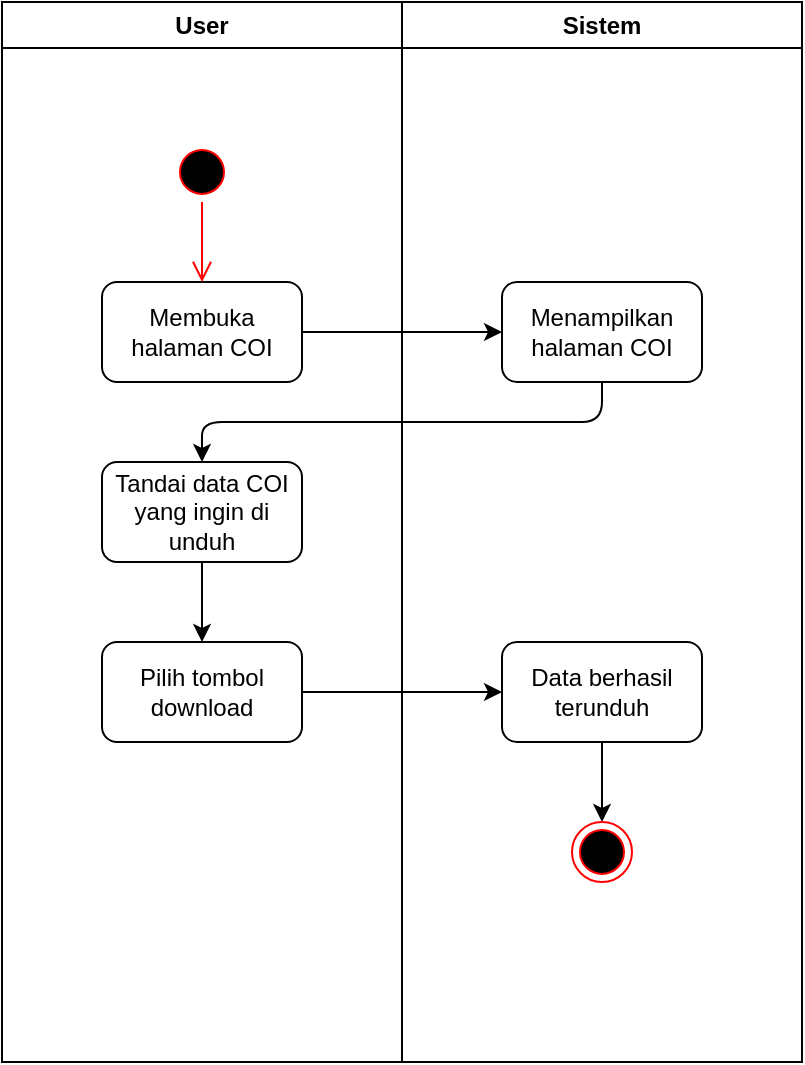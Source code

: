 <mxfile>
    <diagram id="uKC25-JIow0MuAVm9tWb" name="Page-1">
        <mxGraphModel dx="1360" dy="542" grid="1" gridSize="10" guides="1" tooltips="1" connect="1" arrows="1" fold="1" page="1" pageScale="1" pageWidth="850" pageHeight="1100" math="0" shadow="0">
            <root>
                <mxCell id="0"/>
                <mxCell id="1" parent="0"/>
                <mxCell id="6" value="User" style="swimlane;whiteSpace=wrap;html=1;startSize=23;" vertex="1" parent="1">
                    <mxGeometry x="120" y="110" width="200" height="530" as="geometry"/>
                </mxCell>
                <mxCell id="7" value="Membuka halaman COI" style="rounded=1;whiteSpace=wrap;html=1;" vertex="1" parent="6">
                    <mxGeometry x="50" y="140" width="100" height="50" as="geometry"/>
                </mxCell>
                <mxCell id="8" value="" style="ellipse;html=1;shape=startState;fillColor=#000000;strokeColor=#ff0000;" vertex="1" parent="6">
                    <mxGeometry x="85" y="70" width="30" height="30" as="geometry"/>
                </mxCell>
                <mxCell id="9" value="" style="edgeStyle=orthogonalEdgeStyle;html=1;verticalAlign=bottom;endArrow=open;endSize=8;strokeColor=#ff0000;entryX=0.5;entryY=0;entryDx=0;entryDy=0;" edge="1" parent="6" source="8" target="7">
                    <mxGeometry relative="1" as="geometry">
                        <mxPoint x="100" y="160" as="targetPoint"/>
                    </mxGeometry>
                </mxCell>
                <mxCell id="10" value="" style="edgeStyle=none;html=1;" edge="1" parent="6" source="11" target="12">
                    <mxGeometry relative="1" as="geometry"/>
                </mxCell>
                <mxCell id="11" value="Tandai data COI yang ingin di unduh" style="rounded=1;whiteSpace=wrap;html=1;" vertex="1" parent="6">
                    <mxGeometry x="50" y="230" width="100" height="50" as="geometry"/>
                </mxCell>
                <mxCell id="12" value="Pilih tombol download" style="rounded=1;whiteSpace=wrap;html=1;" vertex="1" parent="6">
                    <mxGeometry x="50" y="320" width="100" height="50" as="geometry"/>
                </mxCell>
                <mxCell id="13" value="Sistem" style="swimlane;whiteSpace=wrap;html=1;startSize=23;" vertex="1" parent="1">
                    <mxGeometry x="320" y="110" width="200" height="530" as="geometry"/>
                </mxCell>
                <mxCell id="14" value="Menampilkan halaman COI" style="rounded=1;whiteSpace=wrap;html=1;" vertex="1" parent="13">
                    <mxGeometry x="50" y="140" width="100" height="50" as="geometry"/>
                </mxCell>
                <mxCell id="15" value="" style="edgeStyle=none;html=1;" edge="1" parent="13" source="16" target="17">
                    <mxGeometry relative="1" as="geometry"/>
                </mxCell>
                <mxCell id="16" value="Data berhasil terunduh" style="rounded=1;whiteSpace=wrap;html=1;" vertex="1" parent="13">
                    <mxGeometry x="50" y="320" width="100" height="50" as="geometry"/>
                </mxCell>
                <mxCell id="17" value="" style="ellipse;html=1;shape=endState;fillColor=#000000;strokeColor=#ff0000;" vertex="1" parent="13">
                    <mxGeometry x="85" y="410" width="30" height="30" as="geometry"/>
                </mxCell>
                <mxCell id="18" value="" style="edgeStyle=none;html=1;" edge="1" parent="1" source="7" target="14">
                    <mxGeometry relative="1" as="geometry"/>
                </mxCell>
                <mxCell id="19" value="" style="edgeStyle=none;html=1;exitX=0.5;exitY=1;exitDx=0;exitDy=0;" edge="1" parent="1" source="14" target="11">
                    <mxGeometry relative="1" as="geometry">
                        <Array as="points">
                            <mxPoint x="420" y="320"/>
                            <mxPoint x="220" y="320"/>
                        </Array>
                    </mxGeometry>
                </mxCell>
                <mxCell id="20" value="" style="edgeStyle=none;html=1;" edge="1" parent="1" source="12" target="16">
                    <mxGeometry relative="1" as="geometry"/>
                </mxCell>
            </root>
        </mxGraphModel>
    </diagram>
</mxfile>